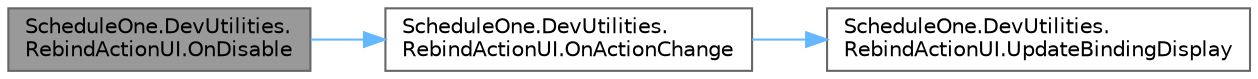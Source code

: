 digraph "ScheduleOne.DevUtilities.RebindActionUI.OnDisable"
{
 // LATEX_PDF_SIZE
  bgcolor="transparent";
  edge [fontname=Helvetica,fontsize=10,labelfontname=Helvetica,labelfontsize=10];
  node [fontname=Helvetica,fontsize=10,shape=box,height=0.2,width=0.4];
  rankdir="LR";
  Node1 [id="Node000001",label="ScheduleOne.DevUtilities.\lRebindActionUI.OnDisable",height=0.2,width=0.4,color="gray40", fillcolor="grey60", style="filled", fontcolor="black",tooltip=" "];
  Node1 -> Node2 [id="edge1_Node000001_Node000002",color="steelblue1",style="solid",tooltip=" "];
  Node2 [id="Node000002",label="ScheduleOne.DevUtilities.\lRebindActionUI.OnActionChange",height=0.2,width=0.4,color="grey40", fillcolor="white", style="filled",URL="$class_schedule_one_1_1_dev_utilities_1_1_rebind_action_u_i.html#a7c9cb84fa9380c638c758d7e574c5718",tooltip=" "];
  Node2 -> Node3 [id="edge2_Node000002_Node000003",color="steelblue1",style="solid",tooltip=" "];
  Node3 [id="Node000003",label="ScheduleOne.DevUtilities.\lRebindActionUI.UpdateBindingDisplay",height=0.2,width=0.4,color="grey40", fillcolor="white", style="filled",URL="$class_schedule_one_1_1_dev_utilities_1_1_rebind_action_u_i.html#a08e67cdbd982cae7bdbf320a96dbd732",tooltip=" "];
}
